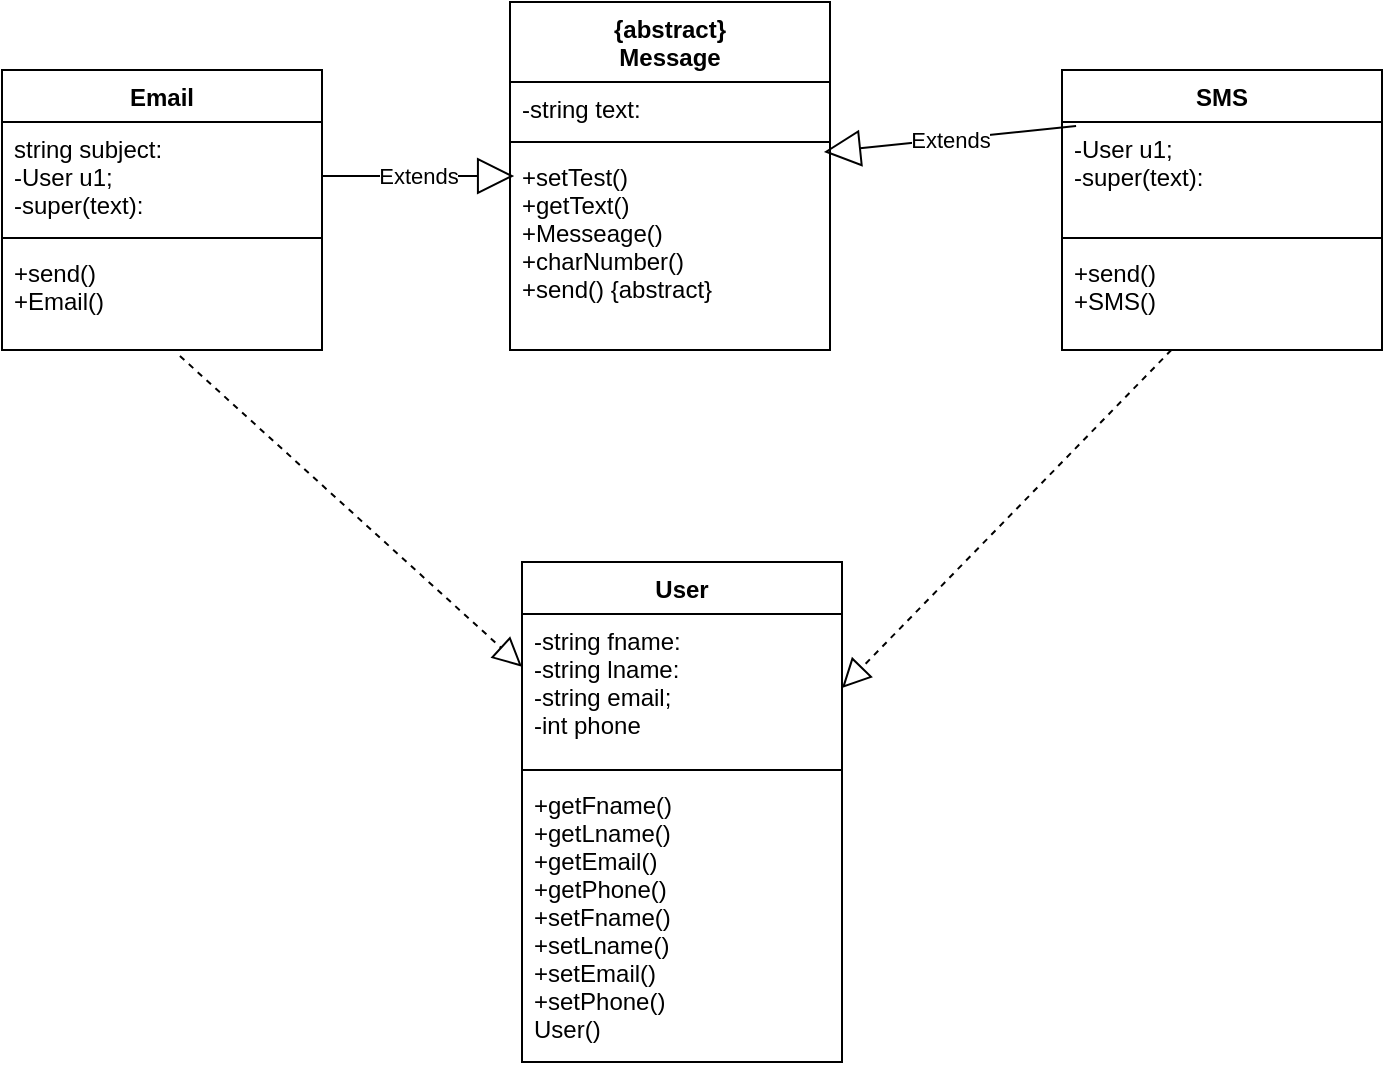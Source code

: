 <mxfile version="15.9.1" type="device"><diagram id="99X-442Qgbs-ClZbFsfY" name="Page-1"><mxGraphModel dx="1662" dy="762" grid="1" gridSize="10" guides="1" tooltips="1" connect="1" arrows="1" fold="1" page="1" pageScale="1" pageWidth="827" pageHeight="1169" math="0" shadow="0"><root><mxCell id="0"/><mxCell id="1" parent="0"/><mxCell id="M41z8873OLlzcxUrHAYi-5" value="SMS" style="swimlane;fontStyle=1;align=center;verticalAlign=top;childLayout=stackLayout;horizontal=1;startSize=26;horizontalStack=0;resizeParent=1;resizeParentMax=0;resizeLast=0;collapsible=1;marginBottom=0;" vertex="1" parent="1"><mxGeometry x="610" y="134" width="160" height="140" as="geometry"/></mxCell><mxCell id="M41z8873OLlzcxUrHAYi-6" value="-User u1;&#10;-super(text):" style="text;strokeColor=none;fillColor=none;align=left;verticalAlign=top;spacingLeft=4;spacingRight=4;overflow=hidden;rotatable=0;points=[[0,0.5],[1,0.5]];portConstraint=eastwest;" vertex="1" parent="M41z8873OLlzcxUrHAYi-5"><mxGeometry y="26" width="160" height="54" as="geometry"/></mxCell><mxCell id="M41z8873OLlzcxUrHAYi-7" value="" style="line;strokeWidth=1;fillColor=none;align=left;verticalAlign=middle;spacingTop=-1;spacingLeft=3;spacingRight=3;rotatable=0;labelPosition=right;points=[];portConstraint=eastwest;" vertex="1" parent="M41z8873OLlzcxUrHAYi-5"><mxGeometry y="80" width="160" height="8" as="geometry"/></mxCell><mxCell id="M41z8873OLlzcxUrHAYi-8" value="+send()&#10;+SMS()" style="text;strokeColor=none;fillColor=none;align=left;verticalAlign=top;spacingLeft=4;spacingRight=4;overflow=hidden;rotatable=0;points=[[0,0.5],[1,0.5]];portConstraint=eastwest;" vertex="1" parent="M41z8873OLlzcxUrHAYi-5"><mxGeometry y="88" width="160" height="52" as="geometry"/></mxCell><mxCell id="M41z8873OLlzcxUrHAYi-9" value="{abstract}&#10;Message" style="swimlane;fontStyle=1;align=center;verticalAlign=top;childLayout=stackLayout;horizontal=1;startSize=40;horizontalStack=0;resizeParent=1;resizeParentMax=0;resizeLast=0;collapsible=1;marginBottom=0;" vertex="1" parent="1"><mxGeometry x="334" y="100" width="160" height="174" as="geometry"/></mxCell><mxCell id="M41z8873OLlzcxUrHAYi-10" value="-string text:" style="text;strokeColor=none;fillColor=none;align=left;verticalAlign=top;spacingLeft=4;spacingRight=4;overflow=hidden;rotatable=0;points=[[0,0.5],[1,0.5]];portConstraint=eastwest;" vertex="1" parent="M41z8873OLlzcxUrHAYi-9"><mxGeometry y="40" width="160" height="26" as="geometry"/></mxCell><mxCell id="M41z8873OLlzcxUrHAYi-11" value="" style="line;strokeWidth=1;fillColor=none;align=left;verticalAlign=middle;spacingTop=-1;spacingLeft=3;spacingRight=3;rotatable=0;labelPosition=right;points=[];portConstraint=eastwest;" vertex="1" parent="M41z8873OLlzcxUrHAYi-9"><mxGeometry y="66" width="160" height="8" as="geometry"/></mxCell><mxCell id="M41z8873OLlzcxUrHAYi-12" value="+setTest()&#10;+getText()&#10;+Messeage()&#10;+charNumber()&#10;+send() {abstract}" style="text;strokeColor=none;fillColor=none;align=left;verticalAlign=top;spacingLeft=4;spacingRight=4;overflow=hidden;rotatable=0;points=[[0,0.5],[1,0.5]];portConstraint=eastwest;" vertex="1" parent="M41z8873OLlzcxUrHAYi-9"><mxGeometry y="74" width="160" height="100" as="geometry"/></mxCell><mxCell id="M41z8873OLlzcxUrHAYi-17" value="Email" style="swimlane;fontStyle=1;align=center;verticalAlign=top;childLayout=stackLayout;horizontal=1;startSize=26;horizontalStack=0;resizeParent=1;resizeParentMax=0;resizeLast=0;collapsible=1;marginBottom=0;" vertex="1" parent="1"><mxGeometry x="80" y="134" width="160" height="140" as="geometry"/></mxCell><mxCell id="M41z8873OLlzcxUrHAYi-18" value="string subject:&#10;-User u1;&#10;-super(text):" style="text;strokeColor=none;fillColor=none;align=left;verticalAlign=top;spacingLeft=4;spacingRight=4;overflow=hidden;rotatable=0;points=[[0,0.5],[1,0.5]];portConstraint=eastwest;" vertex="1" parent="M41z8873OLlzcxUrHAYi-17"><mxGeometry y="26" width="160" height="54" as="geometry"/></mxCell><mxCell id="M41z8873OLlzcxUrHAYi-19" value="" style="line;strokeWidth=1;fillColor=none;align=left;verticalAlign=middle;spacingTop=-1;spacingLeft=3;spacingRight=3;rotatable=0;labelPosition=right;points=[];portConstraint=eastwest;" vertex="1" parent="M41z8873OLlzcxUrHAYi-17"><mxGeometry y="80" width="160" height="8" as="geometry"/></mxCell><mxCell id="M41z8873OLlzcxUrHAYi-20" value="+send()&#10;+Email()" style="text;strokeColor=none;fillColor=none;align=left;verticalAlign=top;spacingLeft=4;spacingRight=4;overflow=hidden;rotatable=0;points=[[0,0.5],[1,0.5]];portConstraint=eastwest;" vertex="1" parent="M41z8873OLlzcxUrHAYi-17"><mxGeometry y="88" width="160" height="52" as="geometry"/></mxCell><mxCell id="M41z8873OLlzcxUrHAYi-21" value="User" style="swimlane;fontStyle=1;align=center;verticalAlign=top;childLayout=stackLayout;horizontal=1;startSize=26;horizontalStack=0;resizeParent=1;resizeParentMax=0;resizeLast=0;collapsible=1;marginBottom=0;" vertex="1" parent="1"><mxGeometry x="340" y="380" width="160" height="250" as="geometry"/></mxCell><mxCell id="M41z8873OLlzcxUrHAYi-22" value="-string fname:&#10;-string lname:&#10;-string email;&#10;-int phone" style="text;strokeColor=none;fillColor=none;align=left;verticalAlign=top;spacingLeft=4;spacingRight=4;overflow=hidden;rotatable=0;points=[[0,0.5],[1,0.5]];portConstraint=eastwest;" vertex="1" parent="M41z8873OLlzcxUrHAYi-21"><mxGeometry y="26" width="160" height="74" as="geometry"/></mxCell><mxCell id="M41z8873OLlzcxUrHAYi-23" value="" style="line;strokeWidth=1;fillColor=none;align=left;verticalAlign=middle;spacingTop=-1;spacingLeft=3;spacingRight=3;rotatable=0;labelPosition=right;points=[];portConstraint=eastwest;" vertex="1" parent="M41z8873OLlzcxUrHAYi-21"><mxGeometry y="100" width="160" height="8" as="geometry"/></mxCell><mxCell id="M41z8873OLlzcxUrHAYi-24" value="+getFname()&#10;+getLname()&#10;+getEmail()&#10;+getPhone()&#10;+setFname()&#10;+setLname()&#10;+setEmail()&#10;+setPhone()&#10;User()" style="text;strokeColor=none;fillColor=none;align=left;verticalAlign=top;spacingLeft=4;spacingRight=4;overflow=hidden;rotatable=0;points=[[0,0.5],[1,0.5]];portConstraint=eastwest;" vertex="1" parent="M41z8873OLlzcxUrHAYi-21"><mxGeometry y="108" width="160" height="142" as="geometry"/></mxCell><mxCell id="M41z8873OLlzcxUrHAYi-25" value="Extends" style="endArrow=block;endSize=16;endFill=0;html=1;rounded=0;entryX=0.013;entryY=0.13;entryDx=0;entryDy=0;entryPerimeter=0;" edge="1" parent="1" source="M41z8873OLlzcxUrHAYi-18" target="M41z8873OLlzcxUrHAYi-12"><mxGeometry width="160" relative="1" as="geometry"><mxPoint x="230" y="186.5" as="sourcePoint"/><mxPoint x="330" y="187" as="targetPoint"/></mxGeometry></mxCell><mxCell id="M41z8873OLlzcxUrHAYi-26" value="Extends" style="endArrow=block;endSize=16;endFill=0;html=1;rounded=0;exitX=0.044;exitY=0.037;exitDx=0;exitDy=0;exitPerimeter=0;entryX=0.981;entryY=0.01;entryDx=0;entryDy=0;entryPerimeter=0;" edge="1" parent="1" source="M41z8873OLlzcxUrHAYi-6" target="M41z8873OLlzcxUrHAYi-12"><mxGeometry width="160" relative="1" as="geometry"><mxPoint x="640.0" y="170" as="sourcePoint"/><mxPoint x="500" y="170" as="targetPoint"/></mxGeometry></mxCell><mxCell id="M41z8873OLlzcxUrHAYi-27" value="" style="endArrow=block;dashed=1;endFill=0;endSize=12;html=1;rounded=0;exitX=0.556;exitY=1.058;exitDx=0;exitDy=0;exitPerimeter=0;" edge="1" parent="1" source="M41z8873OLlzcxUrHAYi-20" target="M41z8873OLlzcxUrHAYi-21"><mxGeometry width="160" relative="1" as="geometry"><mxPoint x="174" y="310" as="sourcePoint"/><mxPoint x="334" y="310" as="targetPoint"/></mxGeometry></mxCell><mxCell id="M41z8873OLlzcxUrHAYi-28" value="" style="endArrow=block;dashed=1;endFill=0;endSize=12;html=1;rounded=0;entryX=1;entryY=0.5;entryDx=0;entryDy=0;" edge="1" parent="1" source="M41z8873OLlzcxUrHAYi-8" target="M41z8873OLlzcxUrHAYi-22"><mxGeometry width="160" relative="1" as="geometry"><mxPoint x="610" y="273.996" as="sourcePoint"/><mxPoint x="781.04" y="429.327" as="targetPoint"/></mxGeometry></mxCell></root></mxGraphModel></diagram></mxfile>